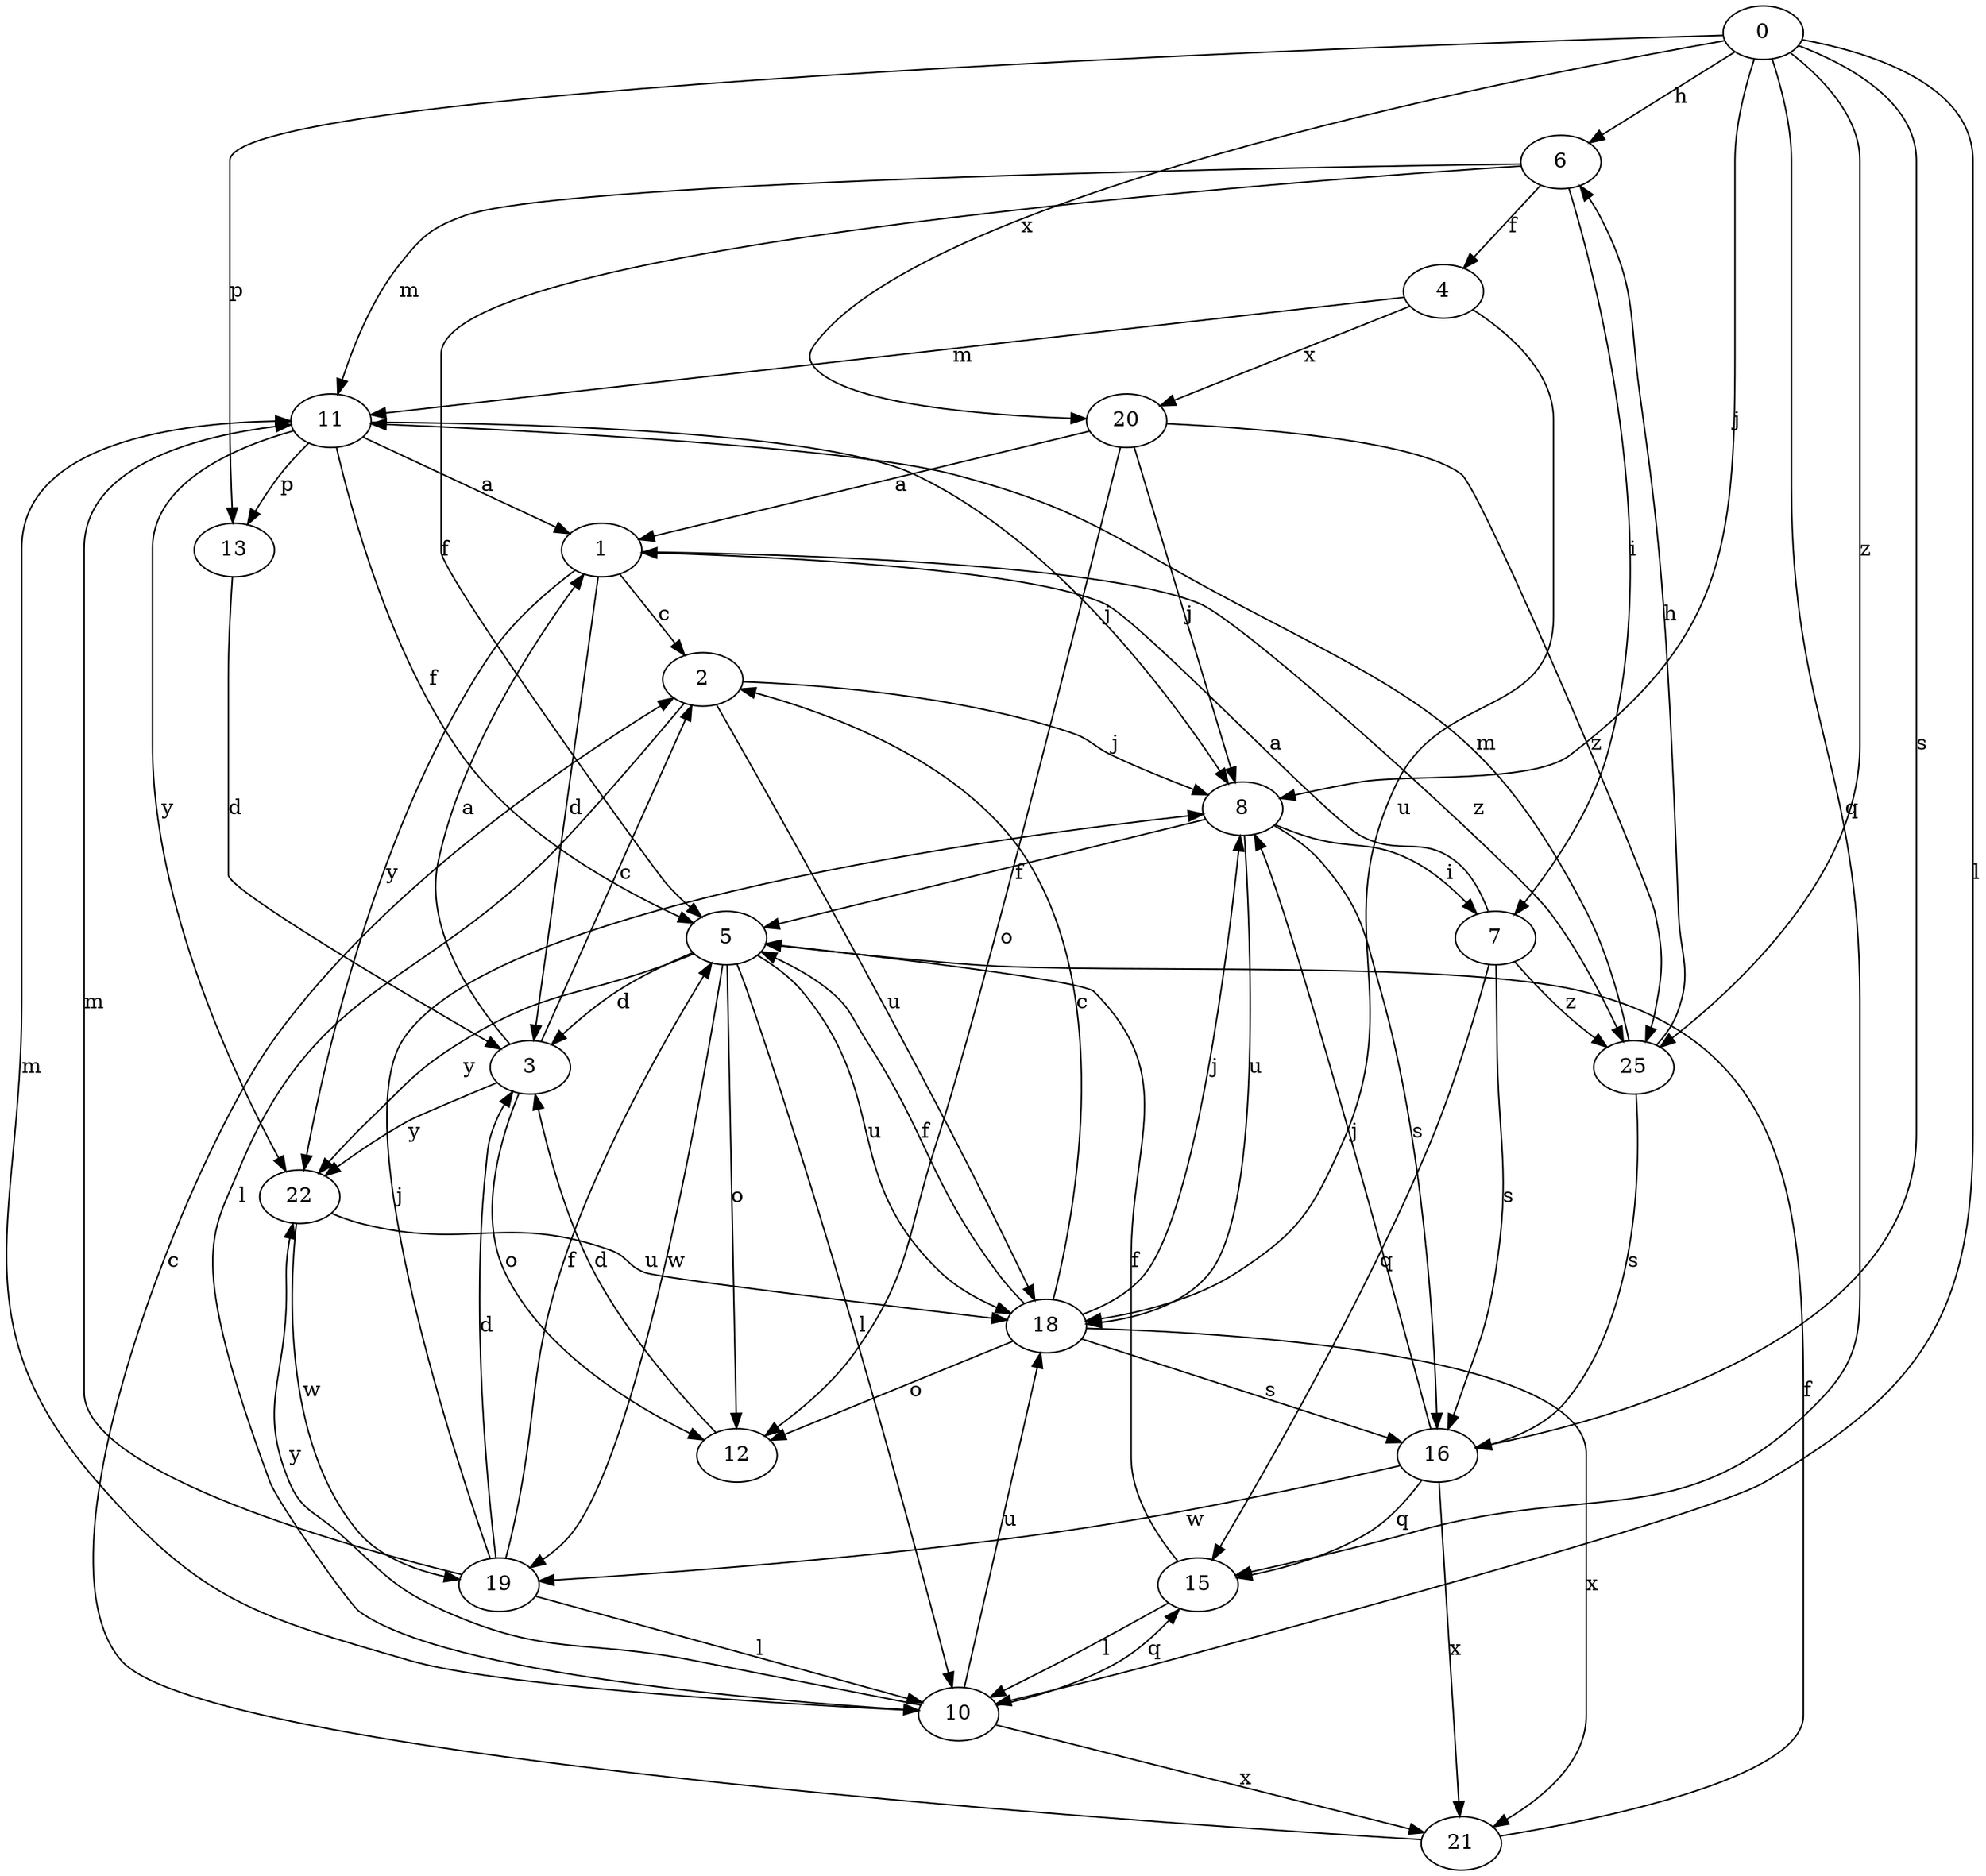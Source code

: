 strict digraph  {
0;
1;
2;
3;
4;
5;
6;
7;
8;
10;
11;
12;
13;
15;
16;
18;
19;
20;
21;
22;
25;
0 -> 6  [label=h];
0 -> 8  [label=j];
0 -> 10  [label=l];
0 -> 13  [label=p];
0 -> 15  [label=q];
0 -> 16  [label=s];
0 -> 20  [label=x];
0 -> 25  [label=z];
1 -> 2  [label=c];
1 -> 3  [label=d];
1 -> 22  [label=y];
1 -> 25  [label=z];
2 -> 8  [label=j];
2 -> 10  [label=l];
2 -> 18  [label=u];
3 -> 1  [label=a];
3 -> 2  [label=c];
3 -> 12  [label=o];
3 -> 22  [label=y];
4 -> 11  [label=m];
4 -> 18  [label=u];
4 -> 20  [label=x];
5 -> 3  [label=d];
5 -> 10  [label=l];
5 -> 12  [label=o];
5 -> 18  [label=u];
5 -> 19  [label=w];
5 -> 22  [label=y];
6 -> 4  [label=f];
6 -> 5  [label=f];
6 -> 7  [label=i];
6 -> 11  [label=m];
7 -> 1  [label=a];
7 -> 15  [label=q];
7 -> 16  [label=s];
7 -> 25  [label=z];
8 -> 5  [label=f];
8 -> 7  [label=i];
8 -> 16  [label=s];
8 -> 18  [label=u];
10 -> 11  [label=m];
10 -> 15  [label=q];
10 -> 18  [label=u];
10 -> 21  [label=x];
10 -> 22  [label=y];
11 -> 1  [label=a];
11 -> 5  [label=f];
11 -> 8  [label=j];
11 -> 13  [label=p];
11 -> 22  [label=y];
12 -> 3  [label=d];
13 -> 3  [label=d];
15 -> 5  [label=f];
15 -> 10  [label=l];
16 -> 8  [label=j];
16 -> 15  [label=q];
16 -> 19  [label=w];
16 -> 21  [label=x];
18 -> 2  [label=c];
18 -> 5  [label=f];
18 -> 8  [label=j];
18 -> 12  [label=o];
18 -> 16  [label=s];
18 -> 21  [label=x];
19 -> 3  [label=d];
19 -> 5  [label=f];
19 -> 8  [label=j];
19 -> 10  [label=l];
19 -> 11  [label=m];
20 -> 1  [label=a];
20 -> 8  [label=j];
20 -> 12  [label=o];
20 -> 25  [label=z];
21 -> 2  [label=c];
21 -> 5  [label=f];
22 -> 18  [label=u];
22 -> 19  [label=w];
25 -> 6  [label=h];
25 -> 11  [label=m];
25 -> 16  [label=s];
}
